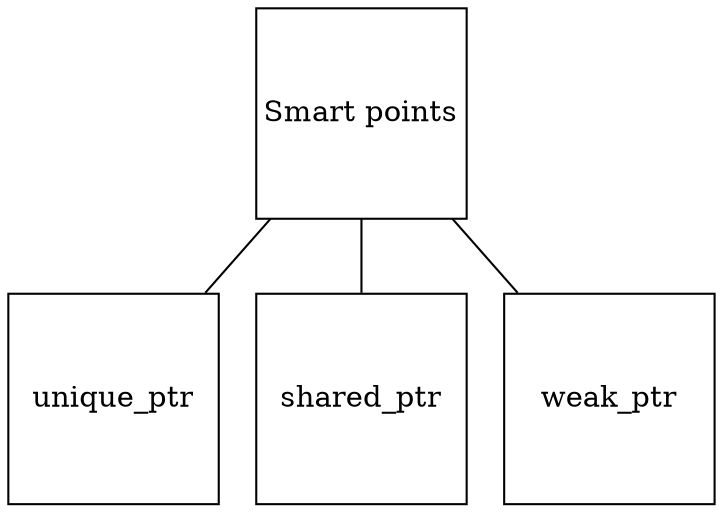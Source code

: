 graph G{


    node [shape=square width=1.4];

    A [label =  "Smart points" fixedsize=true]
    B [label = "unique_ptr" fixedsize=true]
    C [label = "shared_ptr" fixedsize=true]
    D [label = "weak_ptr" fixedsize = ture]

    A --B
    A --C
    A --D


}